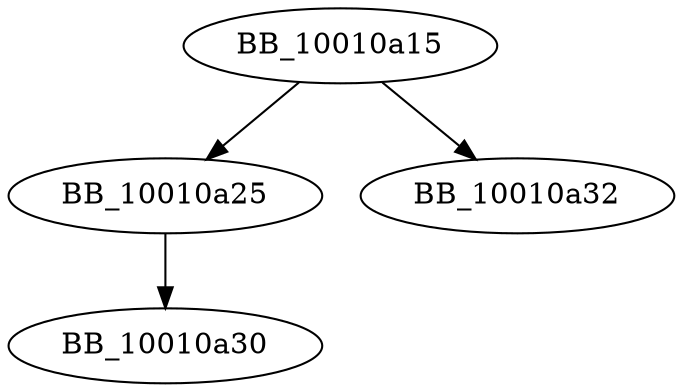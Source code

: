 DiGraph unknown_libname_3{
BB_10010a15->BB_10010a25
BB_10010a15->BB_10010a32
BB_10010a25->BB_10010a30
}
